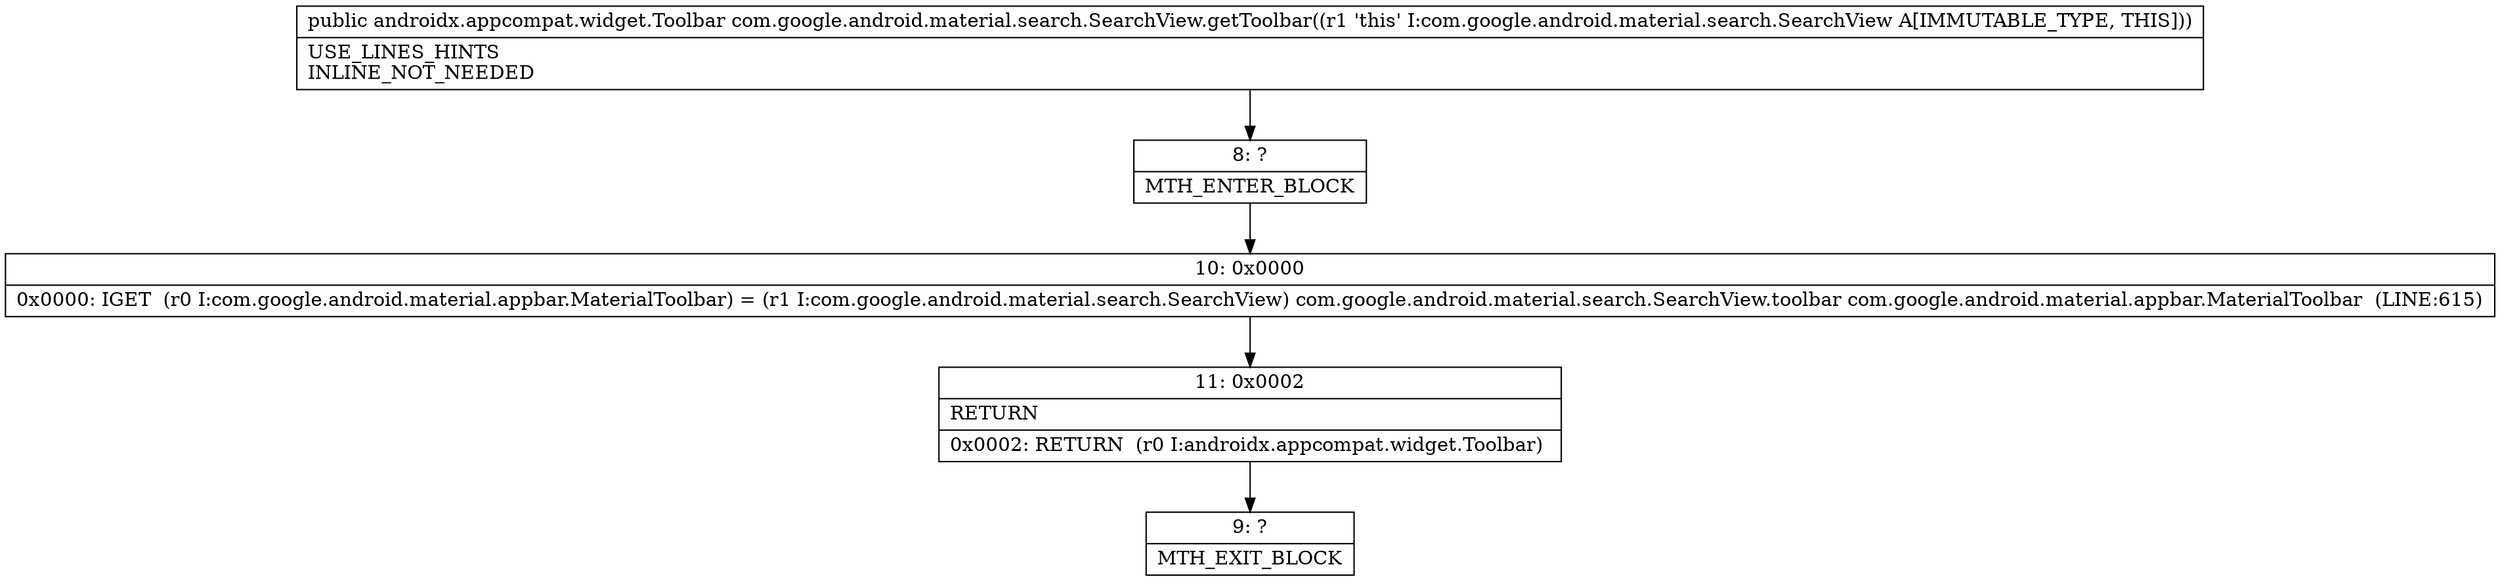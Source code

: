 digraph "CFG forcom.google.android.material.search.SearchView.getToolbar()Landroidx\/appcompat\/widget\/Toolbar;" {
Node_8 [shape=record,label="{8\:\ ?|MTH_ENTER_BLOCK\l}"];
Node_10 [shape=record,label="{10\:\ 0x0000|0x0000: IGET  (r0 I:com.google.android.material.appbar.MaterialToolbar) = (r1 I:com.google.android.material.search.SearchView) com.google.android.material.search.SearchView.toolbar com.google.android.material.appbar.MaterialToolbar  (LINE:615)\l}"];
Node_11 [shape=record,label="{11\:\ 0x0002|RETURN\l|0x0002: RETURN  (r0 I:androidx.appcompat.widget.Toolbar) \l}"];
Node_9 [shape=record,label="{9\:\ ?|MTH_EXIT_BLOCK\l}"];
MethodNode[shape=record,label="{public androidx.appcompat.widget.Toolbar com.google.android.material.search.SearchView.getToolbar((r1 'this' I:com.google.android.material.search.SearchView A[IMMUTABLE_TYPE, THIS]))  | USE_LINES_HINTS\lINLINE_NOT_NEEDED\l}"];
MethodNode -> Node_8;Node_8 -> Node_10;
Node_10 -> Node_11;
Node_11 -> Node_9;
}

